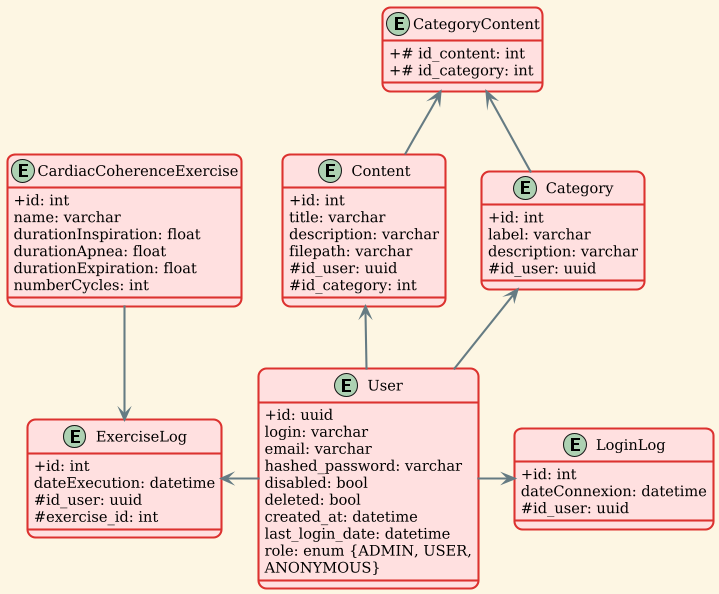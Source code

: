 @startuml
skinparam classAttributeIconSize 0
'hide circle
hide empty
skinparam linetype polyline
!theme sunlust

entity Category {
   + id: int
   label: varchar
   description: varchar
   # id_user: uuid
}
entity Content {
   + id: int
   title: varchar
   description: varchar
   filepath: varchar
   # id_user: uuid
   # id_category: int
}
entity CategoryContent {
    +# id_content: int
    +# id_category: int
}
entity CardiacCoherenceExercise {
   + id: int
   name: varchar
   durationInspiration: float
   durationApnea: float
   durationExpiration: float
   numberCycles: int
}
entity LoginLog {
   + id: int
   dateConnexion: datetime
   # id_user: uuid
}
entity ExerciseLog {
   + id: int
   dateExecution: datetime
   # id_user: uuid
   # exercise_id: int
}
entity User {
   + id: uuid
   login: varchar
   email: varchar
   hashed_password: varchar
   disabled: bool
   deleted: bool
   created_at: datetime
   last_login_date: datetime
   role: enum {ADMIN, USER, ANONYMOUS}
}

Category -up-> CategoryContent
Content -up-> CategoryContent

User -up-> Category
User -up-> Content

CardiacCoherenceExercise -down-> ExerciseLog
User -left-> ExerciseLog
User -right-> LoginLog
@enduml
